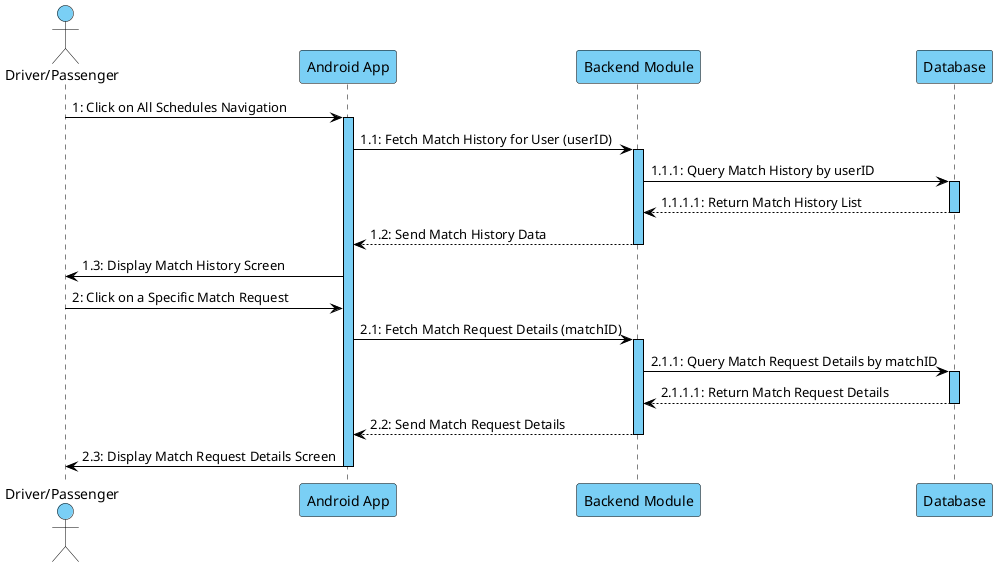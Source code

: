 @startuml ViewJourneyMatchRequestDetailSequenceDiagram
skinparam BackgroundColor #ffffff
skinparam sequence {
    LifeLineBorderColor #000000
    LifeLineBackgroundColor #7acff5
    ParticipantBackgroundColor #7acff5
    ParticipantBorderColor #000000
    ActorBackgroundColor #7acff5
    ActorBorderColor #000000
    ArrowColor #000000
    SequenceBoxBackgroundColor #7acff5
}

actor "Driver/Passenger" as User
participant "Android App" as App
participant "Backend Module" as Backend
participant "Database" as DB

User -> App : 1: Click on All Schedules Navigation
activate App

App -> Backend : 1.1: Fetch Match History for User (userID)
activate Backend

Backend -> DB : 1.1.1: Query Match History by userID
activate DB
DB --> Backend : 1.1.1.1: Return Match History List
deactivate DB

Backend --> App : 1.2: Send Match History Data
deactivate Backend

App -> User : 1.3: Display Match History Screen

User -> App : 2: Click on a Specific Match Request
App -> Backend : 2.1: Fetch Match Request Details (matchID)
activate Backend

Backend -> DB : 2.1.1: Query Match Request Details by matchID
activate DB
DB --> Backend : 2.1.1.1: Return Match Request Details
deactivate DB

Backend --> App : 2.2: Send Match Request Details
deactivate Backend

App -> User : 2.3: Display Match Request Details Screen

deactivate App

@enduml
